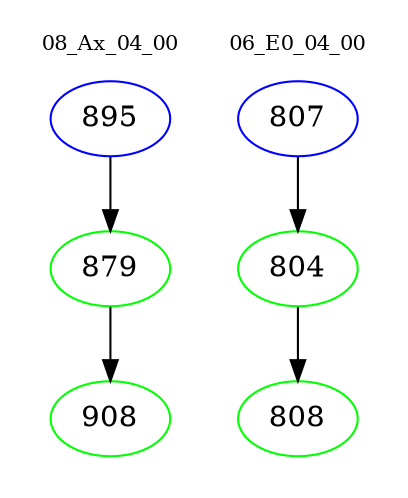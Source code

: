 digraph{
subgraph cluster_0 {
color = white
label = "08_Ax_04_00";
fontsize=10;
T0_895 [label="895", color="blue"]
T0_895 -> T0_879 [color="black"]
T0_879 [label="879", color="green"]
T0_879 -> T0_908 [color="black"]
T0_908 [label="908", color="green"]
}
subgraph cluster_1 {
color = white
label = "06_E0_04_00";
fontsize=10;
T1_807 [label="807", color="blue"]
T1_807 -> T1_804 [color="black"]
T1_804 [label="804", color="green"]
T1_804 -> T1_808 [color="black"]
T1_808 [label="808", color="green"]
}
}
